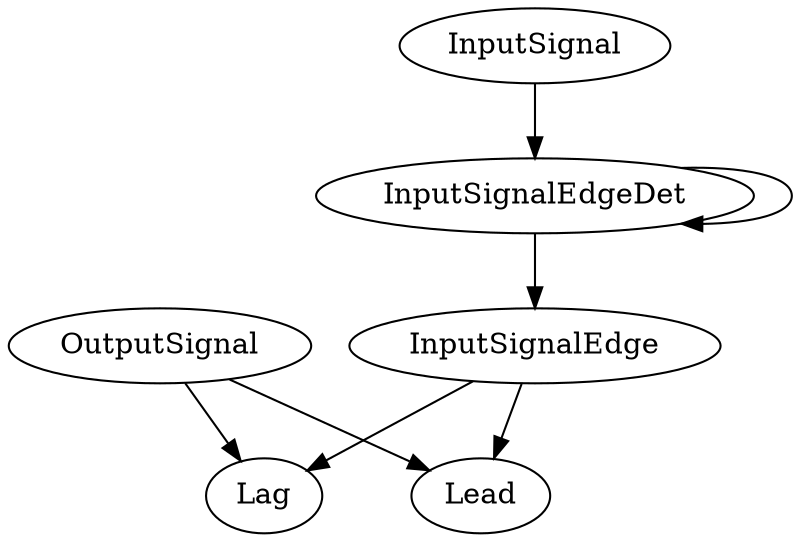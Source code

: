 digraph "" {
	OutputSignal -> Lag	 [weight=1.0];
	OutputSignal -> Lead	 [weight=1.0];
	InputSignal -> InputSignalEdgeDet	 [weight=1.0];
	InputSignalEdgeDet -> InputSignalEdgeDet	 [weight=1.0];
	InputSignalEdgeDet -> InputSignalEdge	 [weight=1.0];
	InputSignalEdge -> Lag	 [weight=1.0];
	InputSignalEdge -> Lead	 [weight=1.0];
}
